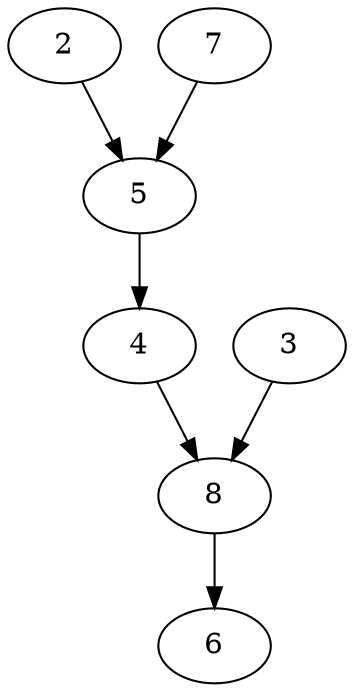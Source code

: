 digraph {
	graph [bb="0,0,162,324"];
	node [label="\N"];
	2	[height=0.5,
		pos="27,306",
		width=0.75];
	5	[height=0.5,
		pos="63,234",
		width=0.75];
	2 -> 5	[pos="e,54.696,251.15 35.35,288.76 39.712,280.28 45.147,269.71 50.041,260.2"];
	4	[height=0.5,
		pos="63,162",
		width=0.75];
	5 -> 4	[pos="e,63,180.1 63,215.7 63,207.98 63,198.71 63,190.11"];
	7	[height=0.5,
		pos="99,306",
		width=0.75];
	7 -> 5	[pos="e,71.304,251.15 90.65,288.76 86.288,280.28 80.853,269.71 75.959,260.2"];
	8	[height=0.5,
		pos="99,90",
		width=0.75];
	4 -> 8	[pos="e,90.696,107.15 71.35,144.76 75.712,136.28 81.147,125.71 86.041,116.2"];
	3	[height=0.5,
		pos="135,162",
		width=0.75];
	3 -> 8	[pos="e,107.3,107.15 126.65,144.76 122.29,136.28 116.85,125.71 111.96,116.2"];
	6	[height=0.5,
		pos="99,18",
		width=0.75];
	8 -> 6	[pos="e,99,36.104 99,71.697 99,63.983 99,54.712 99,46.112"];
}
